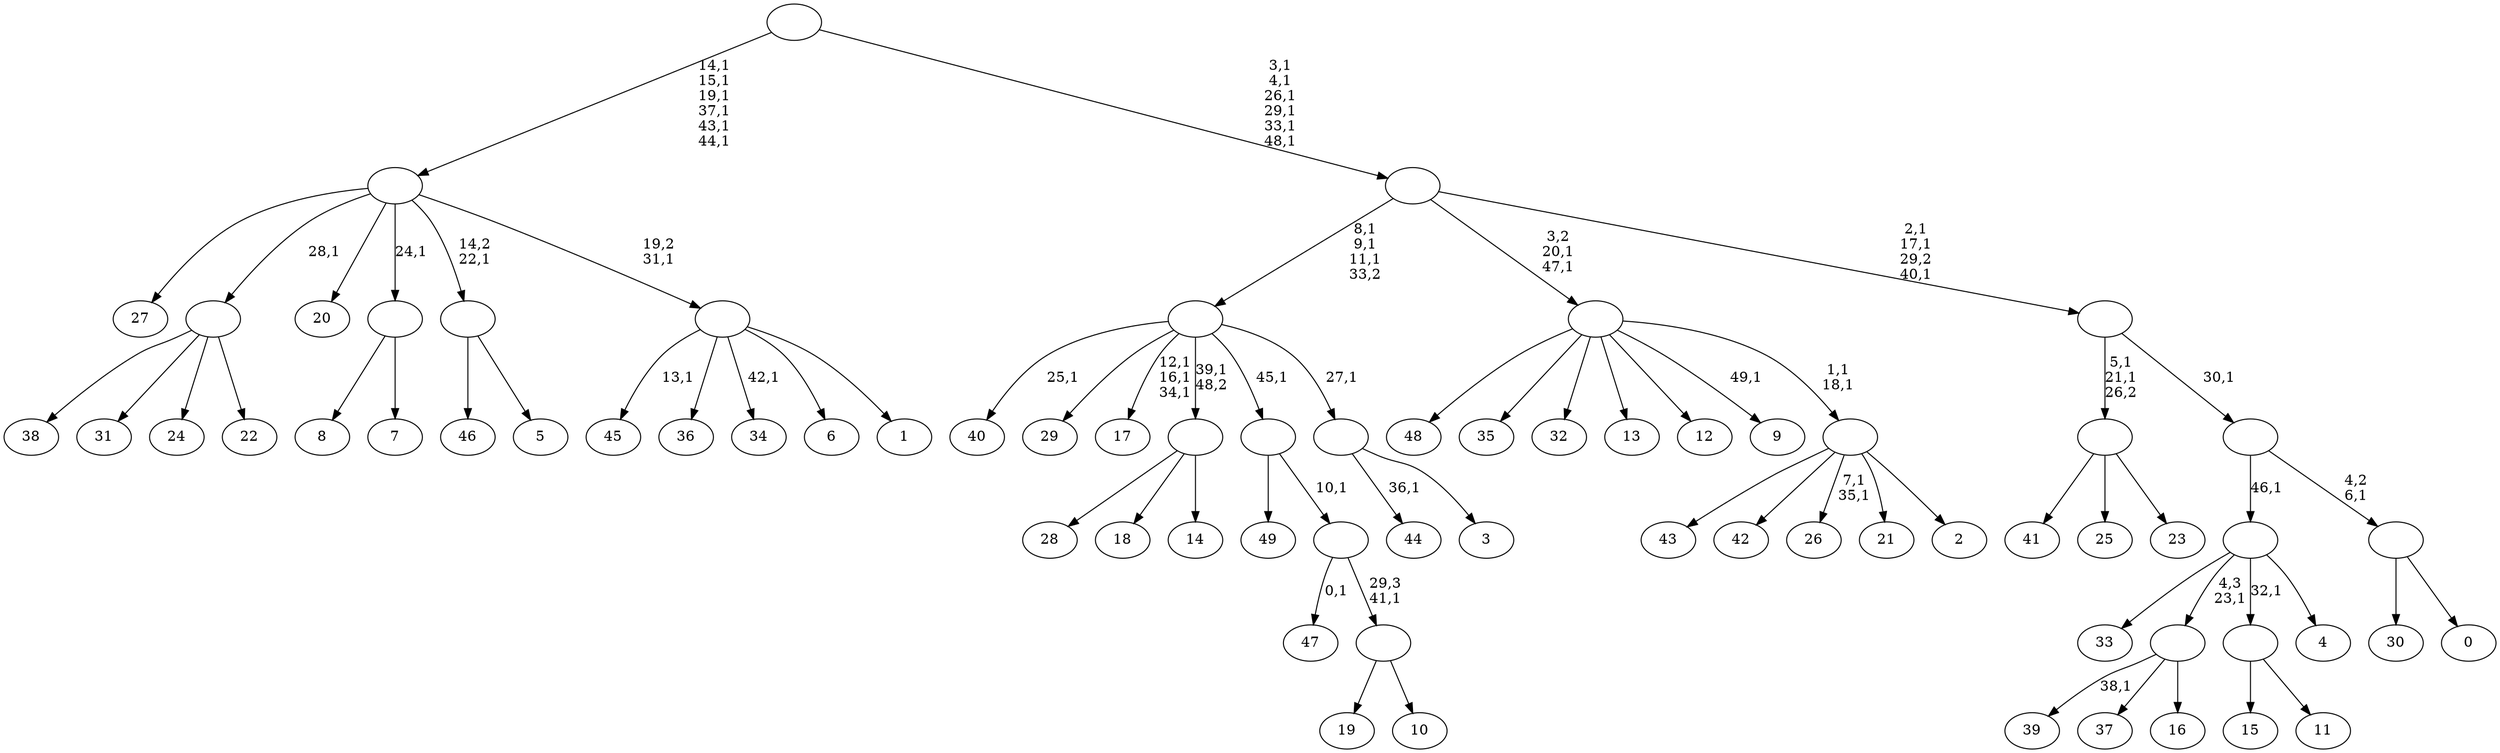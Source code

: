 digraph T {
	100 [label="49"]
	99 [label="48"]
	98 [label="47"]
	96 [label="46"]
	95 [label="45"]
	93 [label="44"]
	91 [label="43"]
	90 [label="42"]
	89 [label="41"]
	88 [label="40"]
	86 [label="39"]
	84 [label="38"]
	83 [label="37"]
	82 [label="36"]
	81 [label="35"]
	80 [label="34"]
	78 [label="33"]
	77 [label="32"]
	76 [label="31"]
	75 [label="30"]
	74 [label="29"]
	73 [label="28"]
	72 [label="27"]
	71 [label="26"]
	68 [label="25"]
	67 [label="24"]
	66 [label="23"]
	65 [label=""]
	63 [label="22"]
	62 [label=""]
	61 [label="21"]
	60 [label="20"]
	59 [label="19"]
	58 [label="18"]
	57 [label="17"]
	53 [label="16"]
	52 [label=""]
	51 [label="15"]
	50 [label="14"]
	49 [label=""]
	48 [label="13"]
	47 [label="12"]
	46 [label="11"]
	45 [label=""]
	44 [label="10"]
	43 [label=""]
	42 [label=""]
	41 [label=""]
	40 [label="9"]
	38 [label="8"]
	37 [label="7"]
	36 [label=""]
	35 [label="6"]
	34 [label="5"]
	33 [label=""]
	32 [label="4"]
	31 [label=""]
	30 [label="3"]
	29 [label=""]
	28 [label=""]
	25 [label="2"]
	24 [label=""]
	22 [label=""]
	20 [label="1"]
	19 [label=""]
	18 [label=""]
	12 [label="0"]
	11 [label=""]
	10 [label=""]
	9 [label=""]
	6 [label=""]
	0 [label=""]
	65 -> 89 [label=""]
	65 -> 68 [label=""]
	65 -> 66 [label=""]
	62 -> 84 [label=""]
	62 -> 76 [label=""]
	62 -> 67 [label=""]
	62 -> 63 [label=""]
	52 -> 86 [label="38,1"]
	52 -> 83 [label=""]
	52 -> 53 [label=""]
	49 -> 73 [label=""]
	49 -> 58 [label=""]
	49 -> 50 [label=""]
	45 -> 51 [label=""]
	45 -> 46 [label=""]
	43 -> 59 [label=""]
	43 -> 44 [label=""]
	42 -> 98 [label="0,1"]
	42 -> 43 [label="29,3\n41,1"]
	41 -> 100 [label=""]
	41 -> 42 [label="10,1"]
	36 -> 38 [label=""]
	36 -> 37 [label=""]
	33 -> 96 [label=""]
	33 -> 34 [label=""]
	31 -> 78 [label=""]
	31 -> 52 [label="4,3\n23,1"]
	31 -> 45 [label="32,1"]
	31 -> 32 [label=""]
	29 -> 93 [label="36,1"]
	29 -> 30 [label=""]
	28 -> 57 [label="12,1\n16,1\n34,1"]
	28 -> 88 [label="25,1"]
	28 -> 74 [label=""]
	28 -> 49 [label="39,1\n48,2"]
	28 -> 41 [label="45,1"]
	28 -> 29 [label="27,1"]
	24 -> 71 [label="7,1\n35,1"]
	24 -> 91 [label=""]
	24 -> 90 [label=""]
	24 -> 61 [label=""]
	24 -> 25 [label=""]
	22 -> 24 [label="1,1\n18,1"]
	22 -> 40 [label="49,1"]
	22 -> 99 [label=""]
	22 -> 81 [label=""]
	22 -> 77 [label=""]
	22 -> 48 [label=""]
	22 -> 47 [label=""]
	19 -> 80 [label="42,1"]
	19 -> 95 [label="13,1"]
	19 -> 82 [label=""]
	19 -> 35 [label=""]
	19 -> 20 [label=""]
	18 -> 72 [label=""]
	18 -> 62 [label="28,1"]
	18 -> 60 [label=""]
	18 -> 36 [label="24,1"]
	18 -> 33 [label="14,2\n22,1"]
	18 -> 19 [label="19,2\n31,1"]
	11 -> 75 [label=""]
	11 -> 12 [label=""]
	10 -> 31 [label="46,1"]
	10 -> 11 [label="4,2\n6,1"]
	9 -> 65 [label="5,1\n21,1\n26,2"]
	9 -> 10 [label="30,1"]
	6 -> 9 [label="2,1\n17,1\n29,2\n40,1"]
	6 -> 22 [label="3,2\n20,1\n47,1"]
	6 -> 28 [label="8,1\n9,1\n11,1\n33,2"]
	0 -> 6 [label="3,1\n4,1\n26,1\n29,1\n33,1\n48,1"]
	0 -> 18 [label="14,1\n15,1\n19,1\n37,1\n43,1\n44,1"]
}
